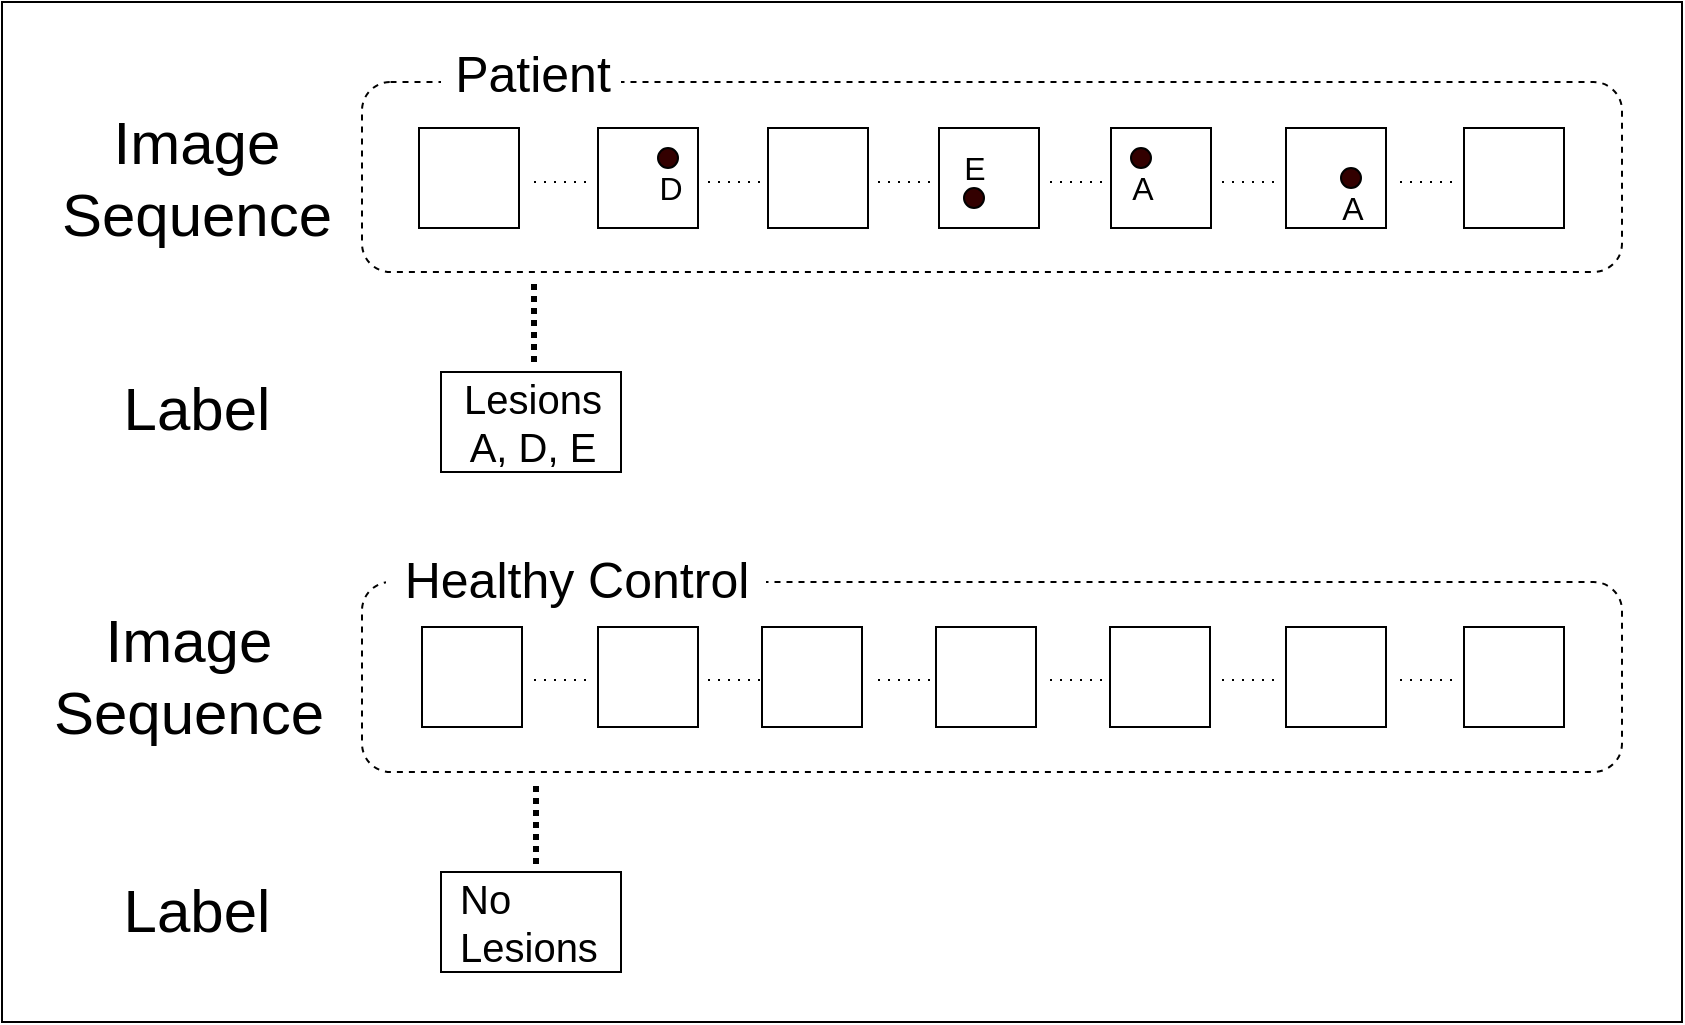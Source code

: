 <mxfile version="12.4.3" type="github" pages="1"><diagram id="SfY0SYnncM8G0jKTT8yQ" name="Page-1"><mxGraphModel dx="1202" dy="1274" grid="1" gridSize="10" guides="1" tooltips="1" connect="1" arrows="1" fold="1" page="1" pageScale="1" pageWidth="827" pageHeight="1169" math="0" shadow="0"><root><mxCell id="0"/><mxCell id="1" parent="0"/><mxCell id="CmPOZcsYKiao7uapdvf8-1" value="" style="rounded=0;whiteSpace=wrap;html=1;" vertex="1" parent="1"><mxGeometry x="40" y="40" width="840" height="510" as="geometry"/></mxCell><mxCell id="CmPOZcsYKiao7uapdvf8-2" value="" style="rounded=1;whiteSpace=wrap;html=1;fillColor=#FFFFFF;dashed=1;perimeterSpacing=10;" vertex="1" parent="1"><mxGeometry x="220" y="80" width="630" height="95" as="geometry"/></mxCell><mxCell id="CmPOZcsYKiao7uapdvf8-3" value="" style="rounded=0;whiteSpace=wrap;html=1;" vertex="1" parent="1"><mxGeometry x="248.5" y="103" width="50" height="50" as="geometry"/></mxCell><mxCell id="CmPOZcsYKiao7uapdvf8-4" value="" style="rounded=0;whiteSpace=wrap;html=1;" vertex="1" parent="1"><mxGeometry x="338" y="103" width="50" height="50" as="geometry"/></mxCell><mxCell id="CmPOZcsYKiao7uapdvf8-5" value="" style="rounded=0;whiteSpace=wrap;html=1;" vertex="1" parent="1"><mxGeometry x="423" y="103" width="50" height="50" as="geometry"/></mxCell><mxCell id="CmPOZcsYKiao7uapdvf8-6" value="" style="rounded=0;whiteSpace=wrap;html=1;" vertex="1" parent="1"><mxGeometry x="508.5" y="103" width="50" height="50" as="geometry"/></mxCell><mxCell id="CmPOZcsYKiao7uapdvf8-7" value="" style="rounded=0;whiteSpace=wrap;html=1;" vertex="1" parent="1"><mxGeometry x="594.5" y="103" width="50" height="50" as="geometry"/></mxCell><mxCell id="CmPOZcsYKiao7uapdvf8-8" value="" style="rounded=0;whiteSpace=wrap;html=1;" vertex="1" parent="1"><mxGeometry x="682" y="103" width="50" height="50" as="geometry"/></mxCell><mxCell id="CmPOZcsYKiao7uapdvf8-9" value="" style="rounded=0;whiteSpace=wrap;html=1;" vertex="1" parent="1"><mxGeometry x="771" y="103" width="50" height="50" as="geometry"/></mxCell><mxCell id="CmPOZcsYKiao7uapdvf8-10" value="" style="ellipse;whiteSpace=wrap;html=1;fillColor=#330000;" vertex="1" parent="1"><mxGeometry x="368" y="113" width="10" height="10" as="geometry"/></mxCell><mxCell id="CmPOZcsYKiao7uapdvf8-11" value="" style="ellipse;whiteSpace=wrap;html=1;fillColor=#330000;" vertex="1" parent="1"><mxGeometry x="521" y="133" width="10" height="10" as="geometry"/></mxCell><mxCell id="CmPOZcsYKiao7uapdvf8-12" value="" style="ellipse;whiteSpace=wrap;html=1;fillColor=#330000;" vertex="1" parent="1"><mxGeometry x="604.5" y="113" width="10" height="10" as="geometry"/></mxCell><mxCell id="CmPOZcsYKiao7uapdvf8-13" value="&lt;font style=&quot;font-size: 16px&quot;&gt;D&lt;/font&gt;" style="text;html=1;align=center;verticalAlign=middle;resizable=0;points=[];;autosize=1;" vertex="1" parent="1"><mxGeometry x="359" y="123" width="30" height="20" as="geometry"/></mxCell><mxCell id="CmPOZcsYKiao7uapdvf8-14" value="&lt;font style=&quot;font-size: 16px&quot;&gt;E&lt;/font&gt;" style="text;html=1;align=center;verticalAlign=middle;resizable=0;points=[];;autosize=1;" vertex="1" parent="1"><mxGeometry x="511" y="113" width="30" height="20" as="geometry"/></mxCell><mxCell id="CmPOZcsYKiao7uapdvf8-15" value="&lt;font style=&quot;font-size: 16px&quot;&gt;A&lt;/font&gt;" style="text;html=1;align=center;verticalAlign=middle;resizable=0;points=[];;autosize=1;" vertex="1" parent="1"><mxGeometry x="594.5" y="123" width="30" height="20" as="geometry"/></mxCell><mxCell id="CmPOZcsYKiao7uapdvf8-16" value="" style="ellipse;whiteSpace=wrap;html=1;fillColor=#330000;" vertex="1" parent="1"><mxGeometry x="709.5" y="123" width="10" height="10" as="geometry"/></mxCell><mxCell id="CmPOZcsYKiao7uapdvf8-17" value="&lt;font style=&quot;font-size: 16px&quot;&gt;A&lt;/font&gt;" style="text;html=1;align=center;verticalAlign=middle;resizable=0;points=[];;autosize=1;" vertex="1" parent="1"><mxGeometry x="699.5" y="133" width="30" height="20" as="geometry"/></mxCell><mxCell id="CmPOZcsYKiao7uapdvf8-18" value="&lt;font style=&quot;font-size: 20px&quot;&gt;Lesions&lt;br&gt;A, D, E&lt;/font&gt;" style="text;html=1;align=center;verticalAlign=middle;resizable=0;points=[];;autosize=1;strokeColor=#000000;" vertex="1" parent="1"><mxGeometry x="259.5" y="225" width="90" height="50" as="geometry"/></mxCell><mxCell id="CmPOZcsYKiao7uapdvf8-19" value="" style="rounded=1;whiteSpace=wrap;html=1;fillColor=#FFFFFF;dashed=1;perimeterSpacing=10;" vertex="1" parent="1"><mxGeometry x="220" y="330" width="630" height="95" as="geometry"/></mxCell><mxCell id="CmPOZcsYKiao7uapdvf8-20" value="" style="rounded=0;whiteSpace=wrap;html=1;" vertex="1" parent="1"><mxGeometry x="250" y="352.5" width="50" height="50" as="geometry"/></mxCell><mxCell id="CmPOZcsYKiao7uapdvf8-21" value="" style="rounded=0;whiteSpace=wrap;html=1;" vertex="1" parent="1"><mxGeometry x="338" y="352.5" width="50" height="50" as="geometry"/></mxCell><mxCell id="CmPOZcsYKiao7uapdvf8-22" value="" style="rounded=0;whiteSpace=wrap;html=1;" vertex="1" parent="1"><mxGeometry x="420" y="352.5" width="50" height="50" as="geometry"/></mxCell><mxCell id="CmPOZcsYKiao7uapdvf8-23" value="" style="rounded=0;whiteSpace=wrap;html=1;" vertex="1" parent="1"><mxGeometry x="507" y="352.5" width="50" height="50" as="geometry"/></mxCell><mxCell id="CmPOZcsYKiao7uapdvf8-24" value="" style="rounded=0;whiteSpace=wrap;html=1;" vertex="1" parent="1"><mxGeometry x="594" y="352.5" width="50" height="50" as="geometry"/></mxCell><mxCell id="CmPOZcsYKiao7uapdvf8-25" value="" style="rounded=0;whiteSpace=wrap;html=1;" vertex="1" parent="1"><mxGeometry x="682" y="352.5" width="50" height="50" as="geometry"/></mxCell><mxCell id="CmPOZcsYKiao7uapdvf8-26" value="" style="rounded=0;whiteSpace=wrap;html=1;" vertex="1" parent="1"><mxGeometry x="771" y="352.5" width="50" height="50" as="geometry"/></mxCell><mxCell id="CmPOZcsYKiao7uapdvf8-27" value="&lt;font style=&quot;font-size: 20px&quot;&gt;No&lt;br&gt;Lesions&lt;/font&gt;" style="text;html=1;align=left;verticalAlign=middle;resizable=0;points=[];;autosize=1;strokeColor=#000000;spacingLeft=7;" vertex="1" parent="1"><mxGeometry x="259.5" y="475" width="90" height="50" as="geometry"/></mxCell><mxCell id="CmPOZcsYKiao7uapdvf8-28" value="&lt;font style=&quot;font-size: 30px&quot;&gt;Image&lt;br&gt;Sequence&lt;br&gt;&lt;/font&gt;" style="text;html=1;align=center;verticalAlign=middle;resizable=0;points=[];;autosize=1;" vertex="1" parent="1"><mxGeometry x="62" y="103" width="150" height="50" as="geometry"/></mxCell><mxCell id="CmPOZcsYKiao7uapdvf8-29" value="&lt;font style=&quot;font-size: 30px&quot;&gt;Label&lt;br&gt;&lt;/font&gt;" style="text;html=1;align=center;verticalAlign=middle;resizable=0;points=[];;autosize=1;" vertex="1" parent="1"><mxGeometry x="92" y="228" width="90" height="30" as="geometry"/></mxCell><mxCell id="CmPOZcsYKiao7uapdvf8-30" value="&lt;font style=&quot;font-size: 25px&quot;&gt;Patient&lt;/font&gt;" style="text;html=1;align=center;verticalAlign=middle;resizable=0;points=[];;autosize=1;strokeColor=none;labelBackgroundColor=#ffffff;fillColor=#ffffff;" vertex="1" parent="1"><mxGeometry x="259.5" y="65" width="90" height="20" as="geometry"/></mxCell><mxCell id="CmPOZcsYKiao7uapdvf8-31" value="&lt;font&gt;&lt;font style=&quot;font-size: 25px&quot;&gt;Healthy Control&lt;/font&gt;&lt;br&gt;&lt;/font&gt;" style="text;html=1;align=center;verticalAlign=middle;resizable=0;points=[];;autosize=1;strokeColor=none;labelBackgroundColor=#ffffff;fillColor=#ffffff;" vertex="1" parent="1"><mxGeometry x="232" y="318" width="190" height="20" as="geometry"/></mxCell><mxCell id="CmPOZcsYKiao7uapdvf8-32" value="&lt;font style=&quot;font-size: 30px&quot;&gt;Image&lt;br&gt;Sequence&lt;br&gt;&lt;/font&gt;" style="text;html=1;align=center;verticalAlign=middle;resizable=0;points=[];;autosize=1;" vertex="1" parent="1"><mxGeometry x="58" y="352" width="150" height="50" as="geometry"/></mxCell><mxCell id="CmPOZcsYKiao7uapdvf8-33" value="&lt;font style=&quot;font-size: 30px&quot;&gt;Label&lt;br&gt;&lt;/font&gt;" style="text;html=1;align=center;verticalAlign=middle;resizable=0;points=[];;autosize=1;" vertex="1" parent="1"><mxGeometry x="92" y="479" width="90" height="30" as="geometry"/></mxCell><mxCell id="CmPOZcsYKiao7uapdvf8-34" value="" style="endArrow=none;dashed=1;html=1;dashPattern=1 1;strokeWidth=3;" edge="1" parent="1"><mxGeometry width="50" height="50" relative="1" as="geometry"><mxPoint x="306" y="220" as="sourcePoint"/><mxPoint x="306" y="179" as="targetPoint"/></mxGeometry></mxCell><mxCell id="CmPOZcsYKiao7uapdvf8-35" value="" style="endArrow=none;dashed=1;html=1;dashPattern=1 1;strokeWidth=3;" edge="1" parent="1"><mxGeometry width="50" height="50" relative="1" as="geometry"><mxPoint x="307" y="471" as="sourcePoint"/><mxPoint x="307" y="430" as="targetPoint"/></mxGeometry></mxCell><mxCell id="CmPOZcsYKiao7uapdvf8-36" value="" style="endArrow=none;dashed=1;html=1;dashPattern=1 4;strokeWidth=1;" edge="1" parent="1"><mxGeometry width="50" height="50" relative="1" as="geometry"><mxPoint x="306" y="130" as="sourcePoint"/><mxPoint x="333" y="130" as="targetPoint"/></mxGeometry></mxCell><mxCell id="CmPOZcsYKiao7uapdvf8-37" value="" style="endArrow=none;dashed=1;html=1;dashPattern=1 4;strokeWidth=1;" edge="1" parent="1"><mxGeometry width="50" height="50" relative="1" as="geometry"><mxPoint x="393" y="130" as="sourcePoint"/><mxPoint x="420" y="130" as="targetPoint"/></mxGeometry></mxCell><mxCell id="CmPOZcsYKiao7uapdvf8-38" value="" style="endArrow=none;dashed=1;html=1;dashPattern=1 4;strokeWidth=1;" edge="1" parent="1"><mxGeometry width="50" height="50" relative="1" as="geometry"><mxPoint x="478" y="130" as="sourcePoint"/><mxPoint x="505" y="130" as="targetPoint"/></mxGeometry></mxCell><mxCell id="CmPOZcsYKiao7uapdvf8-39" value="" style="endArrow=none;dashed=1;html=1;dashPattern=1 4;strokeWidth=1;" edge="1" parent="1"><mxGeometry width="50" height="50" relative="1" as="geometry"><mxPoint x="564" y="130" as="sourcePoint"/><mxPoint x="591" y="130" as="targetPoint"/></mxGeometry></mxCell><mxCell id="CmPOZcsYKiao7uapdvf8-40" value="" style="endArrow=none;dashed=1;html=1;dashPattern=1 4;strokeWidth=1;" edge="1" parent="1"><mxGeometry width="50" height="50" relative="1" as="geometry"><mxPoint x="650" y="130" as="sourcePoint"/><mxPoint x="677" y="130" as="targetPoint"/></mxGeometry></mxCell><mxCell id="CmPOZcsYKiao7uapdvf8-41" value="" style="endArrow=none;dashed=1;html=1;dashPattern=1 4;strokeWidth=1;" edge="1" parent="1"><mxGeometry width="50" height="50" relative="1" as="geometry"><mxPoint x="739" y="130" as="sourcePoint"/><mxPoint x="766" y="130" as="targetPoint"/></mxGeometry></mxCell><mxCell id="CmPOZcsYKiao7uapdvf8-45" value="" style="endArrow=none;dashed=1;html=1;dashPattern=1 4;strokeWidth=1;" edge="1" parent="1"><mxGeometry width="50" height="50" relative="1" as="geometry"><mxPoint x="306" y="379" as="sourcePoint"/><mxPoint x="333" y="379" as="targetPoint"/></mxGeometry></mxCell><mxCell id="CmPOZcsYKiao7uapdvf8-46" value="" style="endArrow=none;dashed=1;html=1;dashPattern=1 4;strokeWidth=1;" edge="1" parent="1"><mxGeometry width="50" height="50" relative="1" as="geometry"><mxPoint x="393" y="379" as="sourcePoint"/><mxPoint x="420" y="379" as="targetPoint"/></mxGeometry></mxCell><mxCell id="CmPOZcsYKiao7uapdvf8-47" value="" style="endArrow=none;dashed=1;html=1;dashPattern=1 4;strokeWidth=1;" edge="1" parent="1"><mxGeometry width="50" height="50" relative="1" as="geometry"><mxPoint x="478" y="379" as="sourcePoint"/><mxPoint x="505" y="379" as="targetPoint"/></mxGeometry></mxCell><mxCell id="CmPOZcsYKiao7uapdvf8-48" value="" style="endArrow=none;dashed=1;html=1;dashPattern=1 4;strokeWidth=1;" edge="1" parent="1"><mxGeometry width="50" height="50" relative="1" as="geometry"><mxPoint x="564" y="379" as="sourcePoint"/><mxPoint x="591" y="379" as="targetPoint"/></mxGeometry></mxCell><mxCell id="CmPOZcsYKiao7uapdvf8-49" value="" style="endArrow=none;dashed=1;html=1;dashPattern=1 4;strokeWidth=1;" edge="1" parent="1"><mxGeometry width="50" height="50" relative="1" as="geometry"><mxPoint x="650" y="379" as="sourcePoint"/><mxPoint x="677" y="379" as="targetPoint"/></mxGeometry></mxCell><mxCell id="CmPOZcsYKiao7uapdvf8-50" value="" style="endArrow=none;dashed=1;html=1;dashPattern=1 4;strokeWidth=1;" edge="1" parent="1"><mxGeometry width="50" height="50" relative="1" as="geometry"><mxPoint x="739" y="379" as="sourcePoint"/><mxPoint x="766" y="379" as="targetPoint"/></mxGeometry></mxCell></root></mxGraphModel></diagram></mxfile>